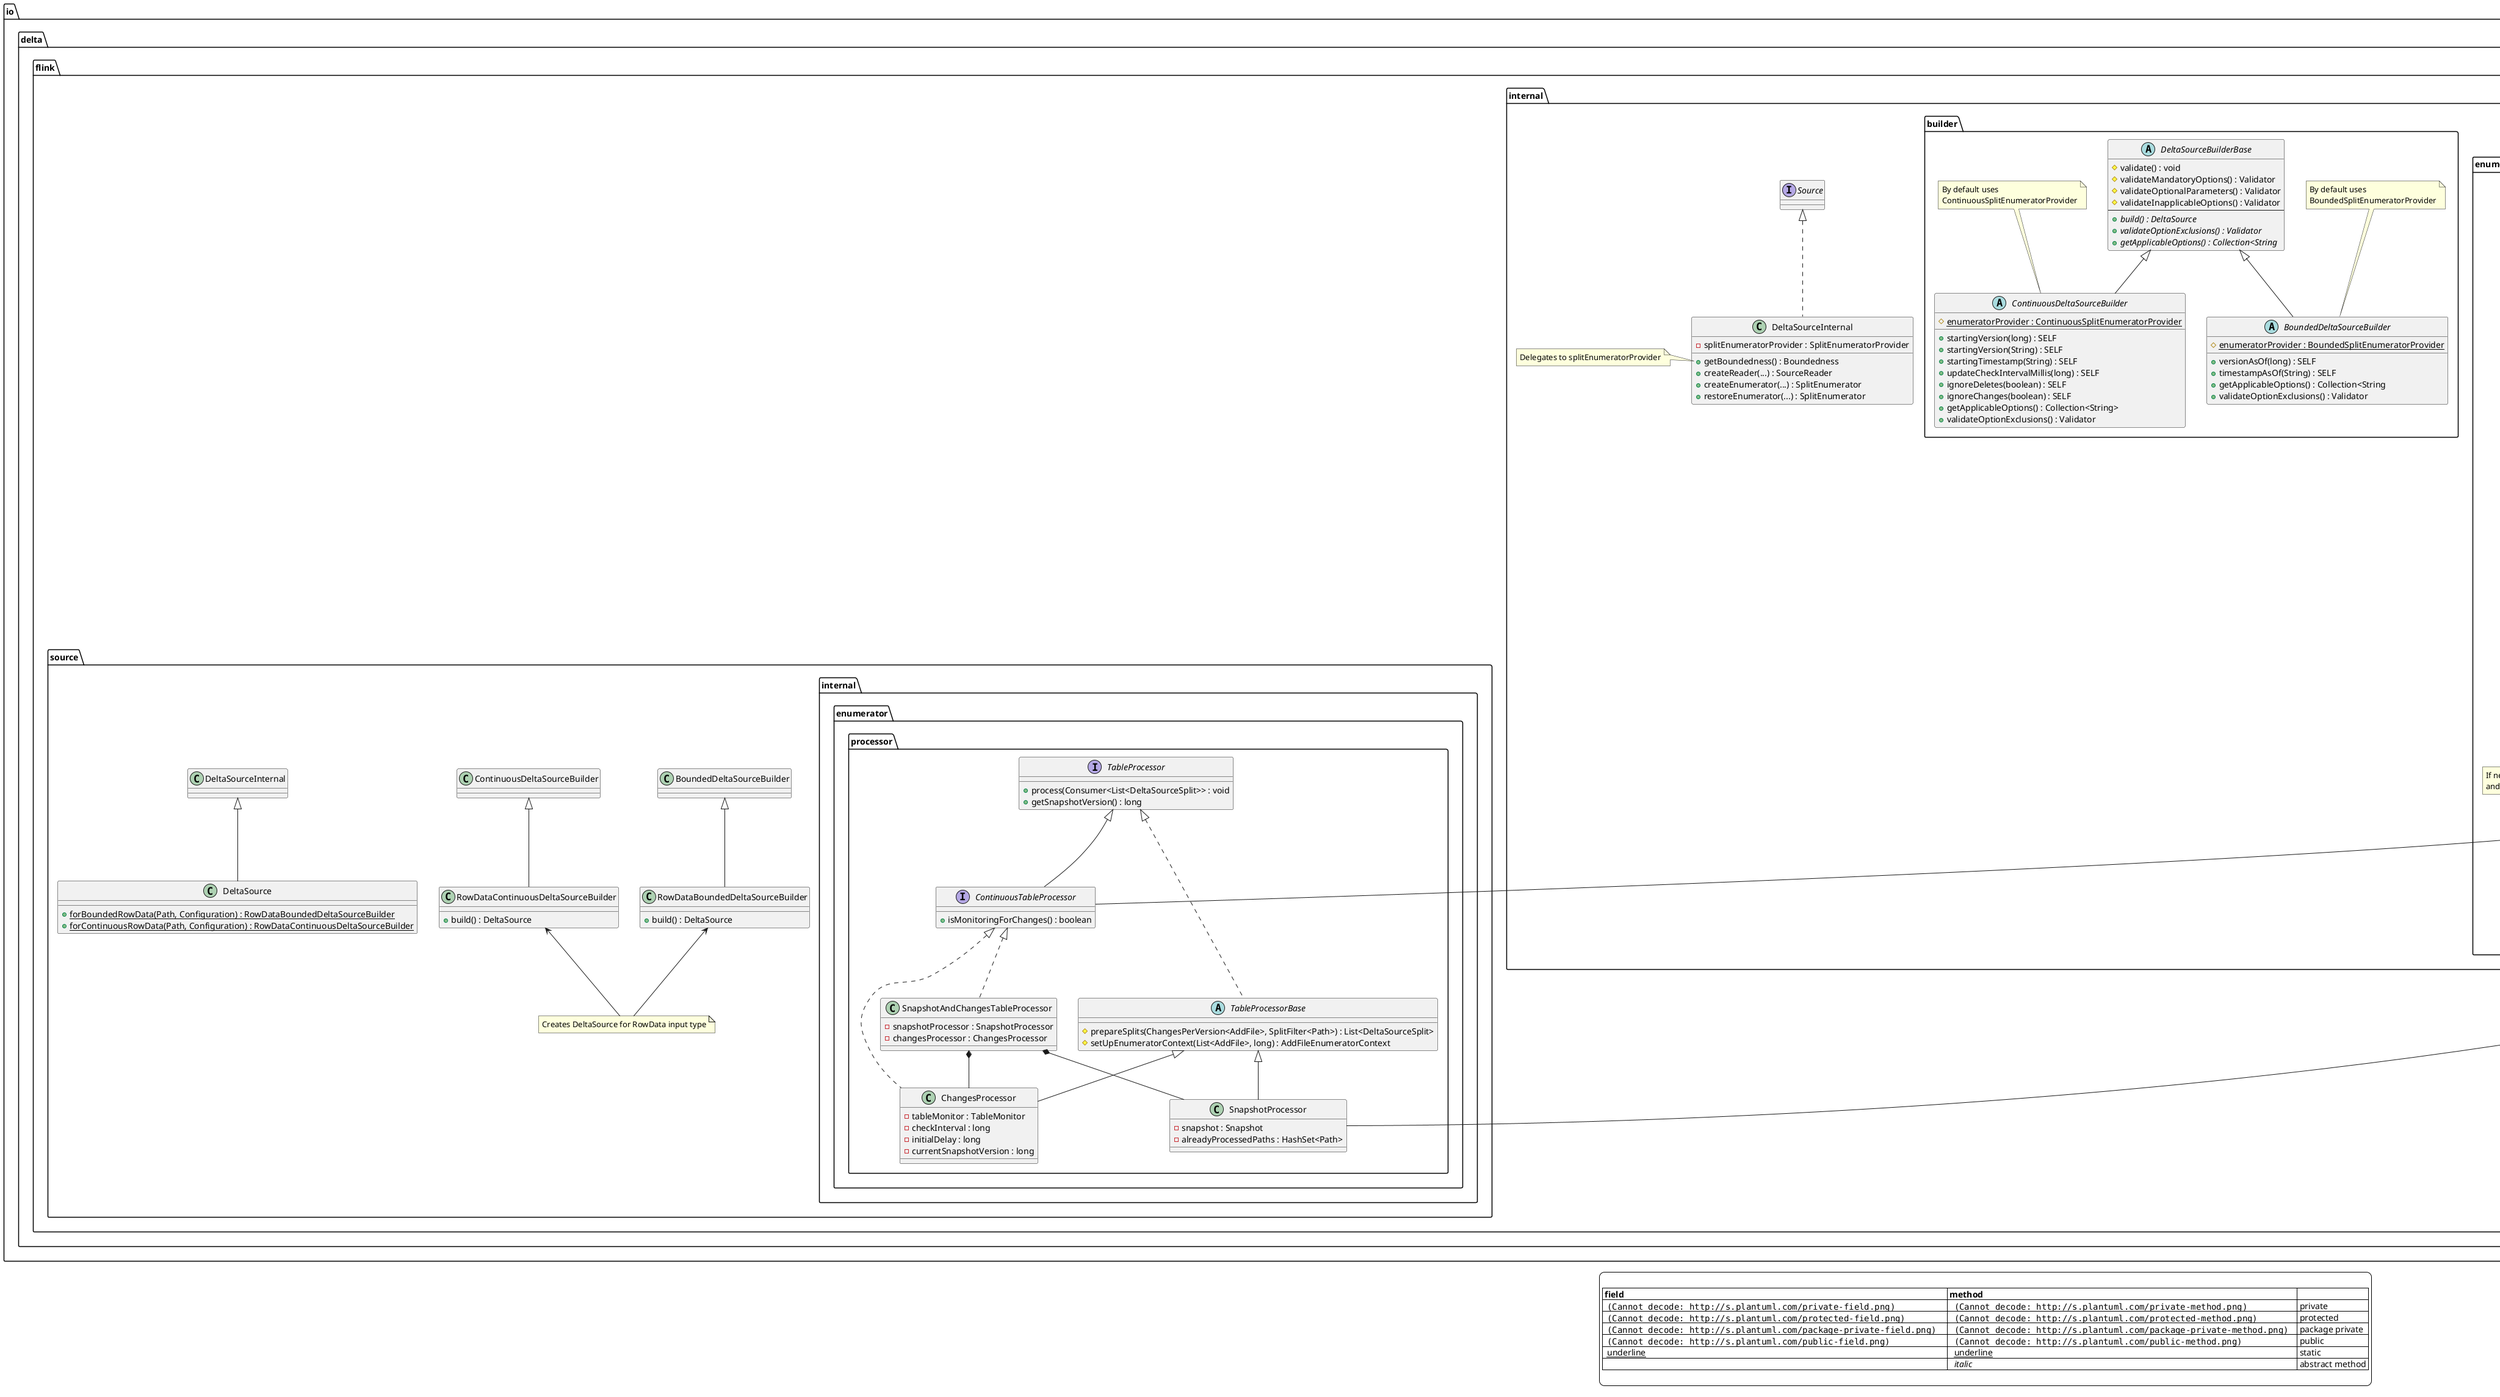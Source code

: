 @startuml
'https://plantuml.com/class-diagram

package "java.io" #DDDDDD {
  interface Serializable
}

package "org.apache.flink" #DDDDDD {
  interface Source extends Serializable
  interface SourceReader

  interface SplitEnumerator {
    + start()
    + close() : void
    + handleSplitRequest(int, String) : void
    + addSplitsBack(List<SplitT>, int) : void
    + addReader(int) : void
    + snapshotState(long) : CheckpointT
    + notifyCheckpointComplete(long) : void
    + handleSourceEvent(int, SourceEvent) : void
  }

  enum Boundedness {
    BOUNDED
    CONTINUOUS_UNBOUNDED
  }
}

package "io.delta.flink.internal" {
  class DeltaSourceInternal implements Source {
    - splitEnumeratorProvider : SplitEnumeratorProvider

    + getBoundedness() : Boundedness
    + createReader(...) : SourceReader
    + createEnumerator(...) : SplitEnumerator
    + restoreEnumerator(...) : SplitEnumerator
  }

  note left of DeltaSourceInternal::getBoundedness
    Delegates to splitEnumeratorProvider
  end note
}

package "io.delta.flink.internal.enumerator" {

  interface SplitEnumeratorProvider extends Serializable {
    + createInitialStateEnumerator(...) : SplitEnumerator
    + createEnumeratorForCheckpoint(...) : SplitEnumerator
    + getBoundedness : Boundedness
  }

  class BoundedSplitEnumeratorProvider implements SplitEnumeratorProvider {
    + getBoundedness() : Boundedness
  }
  note right of BoundedSplitEnumeratorProvider::getBoundedness
    returns BOUNDED
  end note

  class ContinuousSplitEnumeratorProvider implements SplitEnumeratorProvider {
    + getBoundedness() : Boundedness
  }
  note right of ContinuousSplitEnumeratorProvider::getBoundedness
    returns CONTINUOUS_UNBOUNDED
  end note

  abstract class DeltaSourceSplitEnumerator implements SplitEnumerator {
    # deltaTablePath : Path
    # splitAssigner : FileSplitAssigner
    # readersAwaitingSplit : LinkedHashMap<Integer, String>
    --
    # {abstract} handleNoMoreSplits(int subtaskId) : void
    --
    + handleSplitRequest(int, String) : void
    + addSplitsBack(List<DeltaSourceSplit>, int) : void
    --
    # getRemainingSplits() : Collection<DeltaSourceSplit>
    # addSplits(List<DeltaSourceSplit>) : void
    # assignSplits() : AssignSplitStatus
  }

  class BoundedDeltaSourceSplitEnumerator extends DeltaSourceSplitEnumerator {
    - snapshotProcessor : TableProcessor

    + start() : void
    # handleNoMoreSplits(int)
    + snapshotState(long) : DeltaEnumeratorStateCheckpoint<DeltaSourceSplit>
  }
  note left of BoundedDeltaSourceSplitEnumerator::start
     Gets Delta table snapshot to process.
  end note

  class ContinuousDeltaSourceSplitEnumerator extends DeltaSourceSplitEnumerator {
    - continuousTableProcessor : ContinuousTableProcessor

    + start()
    # handleNoMoreSplits(int)
    + snapshotState(long) : DeltaEnumeratorStateCheckpoint<DeltaSourceSplit>
  }
  note left of ContinuousDeltaSourceSplitEnumerator::start
    If needed, gets Delta table snapshot to process
    and after that starts monitoring table for changes.
  end note

  BoundedSplitEnumeratorProvider ..> BoundedDeltaSourceSplitEnumerator : creates
  ContinuousSplitEnumeratorProvider ..> ContinuousDeltaSourceSplitEnumerator : creates

  BoundedDeltaSourceSplitEnumerator *-- io.delta.flink.source.internal.enumerator.processor.SnapshotProcessor
  ContinuousDeltaSourceSplitEnumerator *-- io.delta.flink.source.internal.enumerator.processor.ContinuousTableProcessor

  /' layout '/
  BoundedSplitEnumeratorProvider -[hidden]up- ContinuousSplitEnumeratorProvider
}

package "io.delta.flink.source.internal.enumerator.processor" {

   interface TableProcessor {

      + process(Consumer<List<DeltaSourceSplit>> : void
      + getSnapshotVersion() : long
      /' + snapshotState(DeltaEnumeratorStateCheckpointBuilder<DeltaSourceSplit>) : DeltaEnumeratorStateCheckpointBuilder '/
    }

    interface ContinuousTableProcessor extends TableProcessor {
      + isMonitoringForChanges() : boolean
    }

    abstract class TableProcessorBase implements TableProcessor {

      #  prepareSplits(ChangesPerVersion<AddFile>, SplitFilter<Path>) : List<DeltaSourceSplit>
      #  setUpEnumeratorContext(List<AddFile>, long) : AddFileEnumeratorContext
    }

    class SnapshotProcessor extends TableProcessorBase {
      - snapshot : Snapshot
      - alreadyProcessedPaths : HashSet<Path>
    }

    class ChangesProcessor extends TableProcessorBase implements ContinuousTableProcessor {

      - tableMonitor : TableMonitor
      - checkInterval : long
      - initialDelay : long
      - currentSnapshotVersion : long
    }

    class SnapshotAndChangesTableProcessor implements ContinuousTableProcessor {

      - snapshotProcessor : SnapshotProcessor
      - changesProcessor : ChangesProcessor
    }

    SnapshotAndChangesTableProcessor *-- ChangesProcessor
    SnapshotAndChangesTableProcessor *-- SnapshotProcessor
}

package "io.delta.flink.internal.builder" {
   abstract class DeltaSourceBuilderBase {
    # validate() : void
    # validateMandatoryOptions() : Validator
    # validateOptionalParameters() : Validator
    # validateInapplicableOptions() : Validator
    --
    + {abstract} build() : DeltaSource
    + {abstract} validateOptionExclusions() : Validator
    + {abstract} getApplicableOptions() : Collection<String
   }

   abstract class BoundedDeltaSourceBuilder extends DeltaSourceBuilderBase {
     # {static} enumeratorProvider : BoundedSplitEnumeratorProvider

     + versionAsOf(long) : SELF
     + timestampAsOf(String) : SELF
     + getApplicableOptions() : Collection<String
     + validateOptionExclusions() : Validator
   }
   note top of BoundedDeltaSourceBuilder: By default uses\nBoundedSplitEnumeratorProvider

   abstract class ContinuousDeltaSourceBuilder extends DeltaSourceBuilderBase {
     # {static} enumeratorProvider : ContinuousSplitEnumeratorProvider

     + startingVersion(long) : SELF
     + startingVersion(String) : SELF
     + startingTimestamp(String) : SELF
     + updateCheckIntervalMillis(long) : SELF
     + ignoreDeletes(boolean) : SELF
     + ignoreChanges(boolean) : SELF
     + getApplicableOptions() : Collection<String>
     + validateOptionExclusions() : Validator
   }
   note top of ContinuousDeltaSourceBuilder: By default uses\nContinuousSplitEnumeratorProvider
}

package "io.delta.flink.source" {

  class RowDataBoundedDeltaSourceBuilder extends BoundedDeltaSourceBuilder {
    + build() : DeltaSource
  }

  class RowDataContinuousDeltaSourceBuilder extends ContinuousDeltaSourceBuilder {
    + build() : DeltaSource
  }

  note "Creates DeltaSource for RowData input type" as DSRowData
  RowDataBoundedDeltaSourceBuilder <-- DSRowData
  RowDataContinuousDeltaSourceBuilder <-- DSRowData


  class DeltaSource extends DeltaSourceInternal {
    + {static} forBoundedRowData(Path, Configuration) : RowDataBoundedDeltaSourceBuilder
    + {static} forContinuousRowData(Path, Configuration) : RowDataContinuousDeltaSourceBuilder
  }
}

/' legend '/
skinparam legendBackgroundColor #ffffff
legend

|= field |= method |=  |
|  <img:http://s.plantuml.com/private-field.png>     |   <img:http://s.plantuml.com/private-method.png>     | private |
|  <img:http://s.plantuml.com/protected-field.png>   |   <img:http://s.plantuml.com/protected-method.png>   | protected |
|  <img:http://s.plantuml.com/package-private-field.png>     |   <img:http://s.plantuml.com/package-private-method.png>    | package private |
|  <img:http://s.plantuml.com/public-field.png>     |   <img:http://s.plantuml.com/public-method.png>     | public |
|  __underline__     |   __underline__     | static |
|       |   //italic//     | abstract method |

endlegend

@enduml